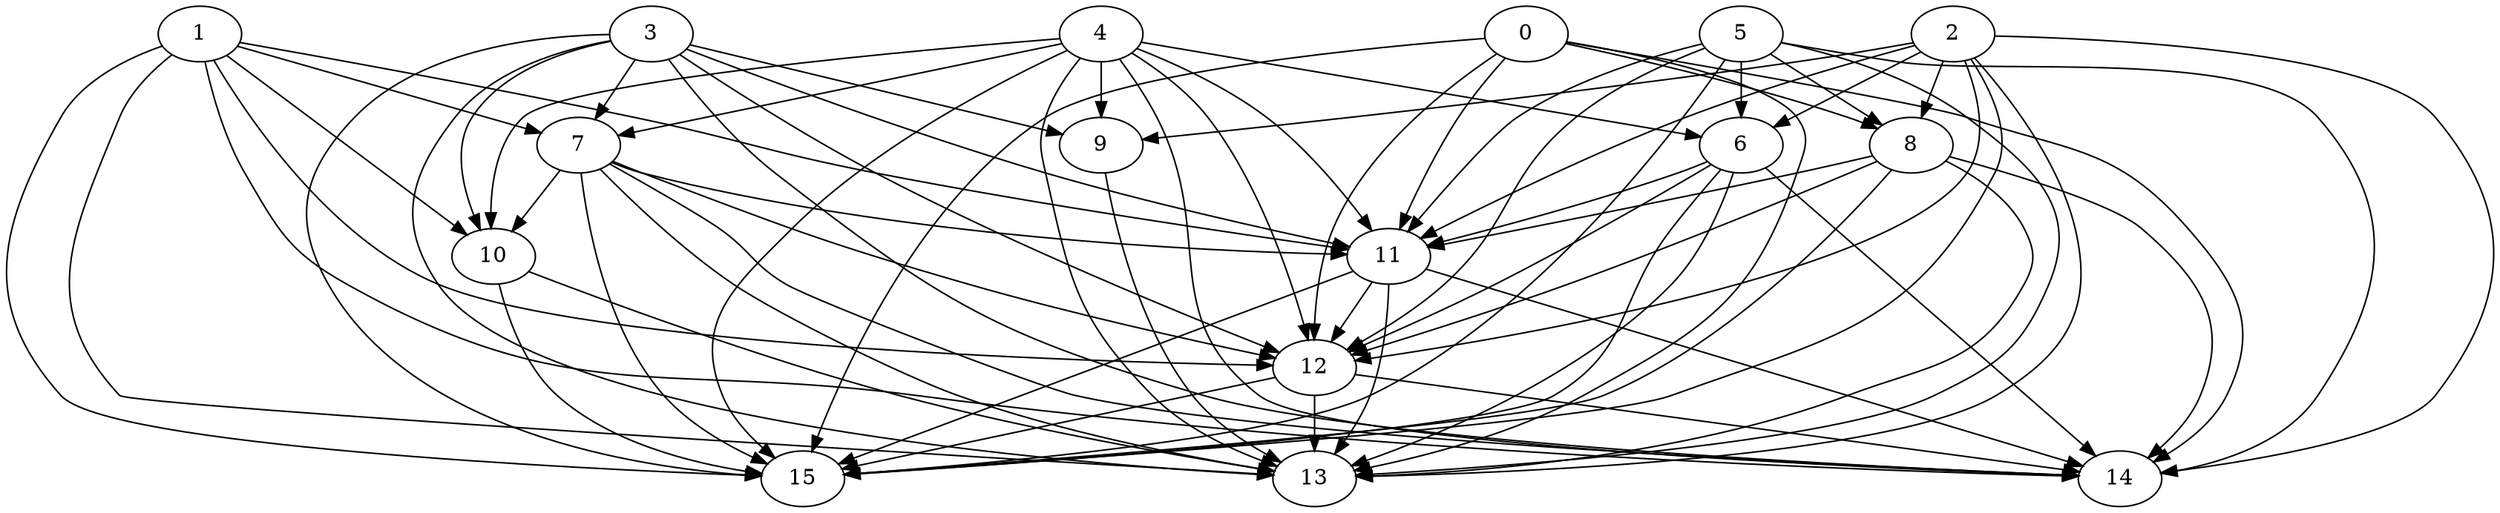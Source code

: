 digraph {
    6 -> 15;
    4 -> 9;
    3 -> 7;
    4 -> 6;
    5 -> 13;
    4 -> 15;
    3 -> 13;
    8 -> 15;
    2 -> 11;
    11 -> 14;
    0 -> 11;
    2 -> 8;
    0 -> 14;
    1 -> 15;
    6 -> 11;
    7 -> 10;
    3 -> 9;
    5 -> 6;
    3 -> 15;
    5 -> 12;
    8 -> 11;
    1 -> 11;
    0 -> 13;
    11 -> 13;
    6 -> 13;
    7 -> 12;
    12 -> 14;
    3 -> 11;
    4 -> 10;
    5 -> 14;
    1 -> 13;
    0 -> 15;
    2 -> 12;
    11 -> 15;
    1 -> 10;
    7 -> 14;
    6 -> 12;
    4 -> 12;
    3 -> 10;
    12 -> 13;
    8 -> 12;
    0 -> 8;
    10 -> 15;
    1 -> 12;
    2 -> 14;
    6 -> 14;
    7 -> 13;
    12 -> 15;
    4 -> 14;
    3 -> 12;
    4 -> 11;
    5 -> 15;
    8 -> 14;
    9 -> 13;
    1 -> 14;
    2 -> 13;
    7 -> 15;
    4 -> 7;
    3 -> 14;
    5 -> 11;
    4 -> 13;
    5 -> 8;
    10 -> 13;
    11 -> 12;
    2 -> 9;
    1 -> 7;
    8 -> 13;
    2 -> 6;
    0 -> 12;
    2 -> 15;
    7 -> 11;
}